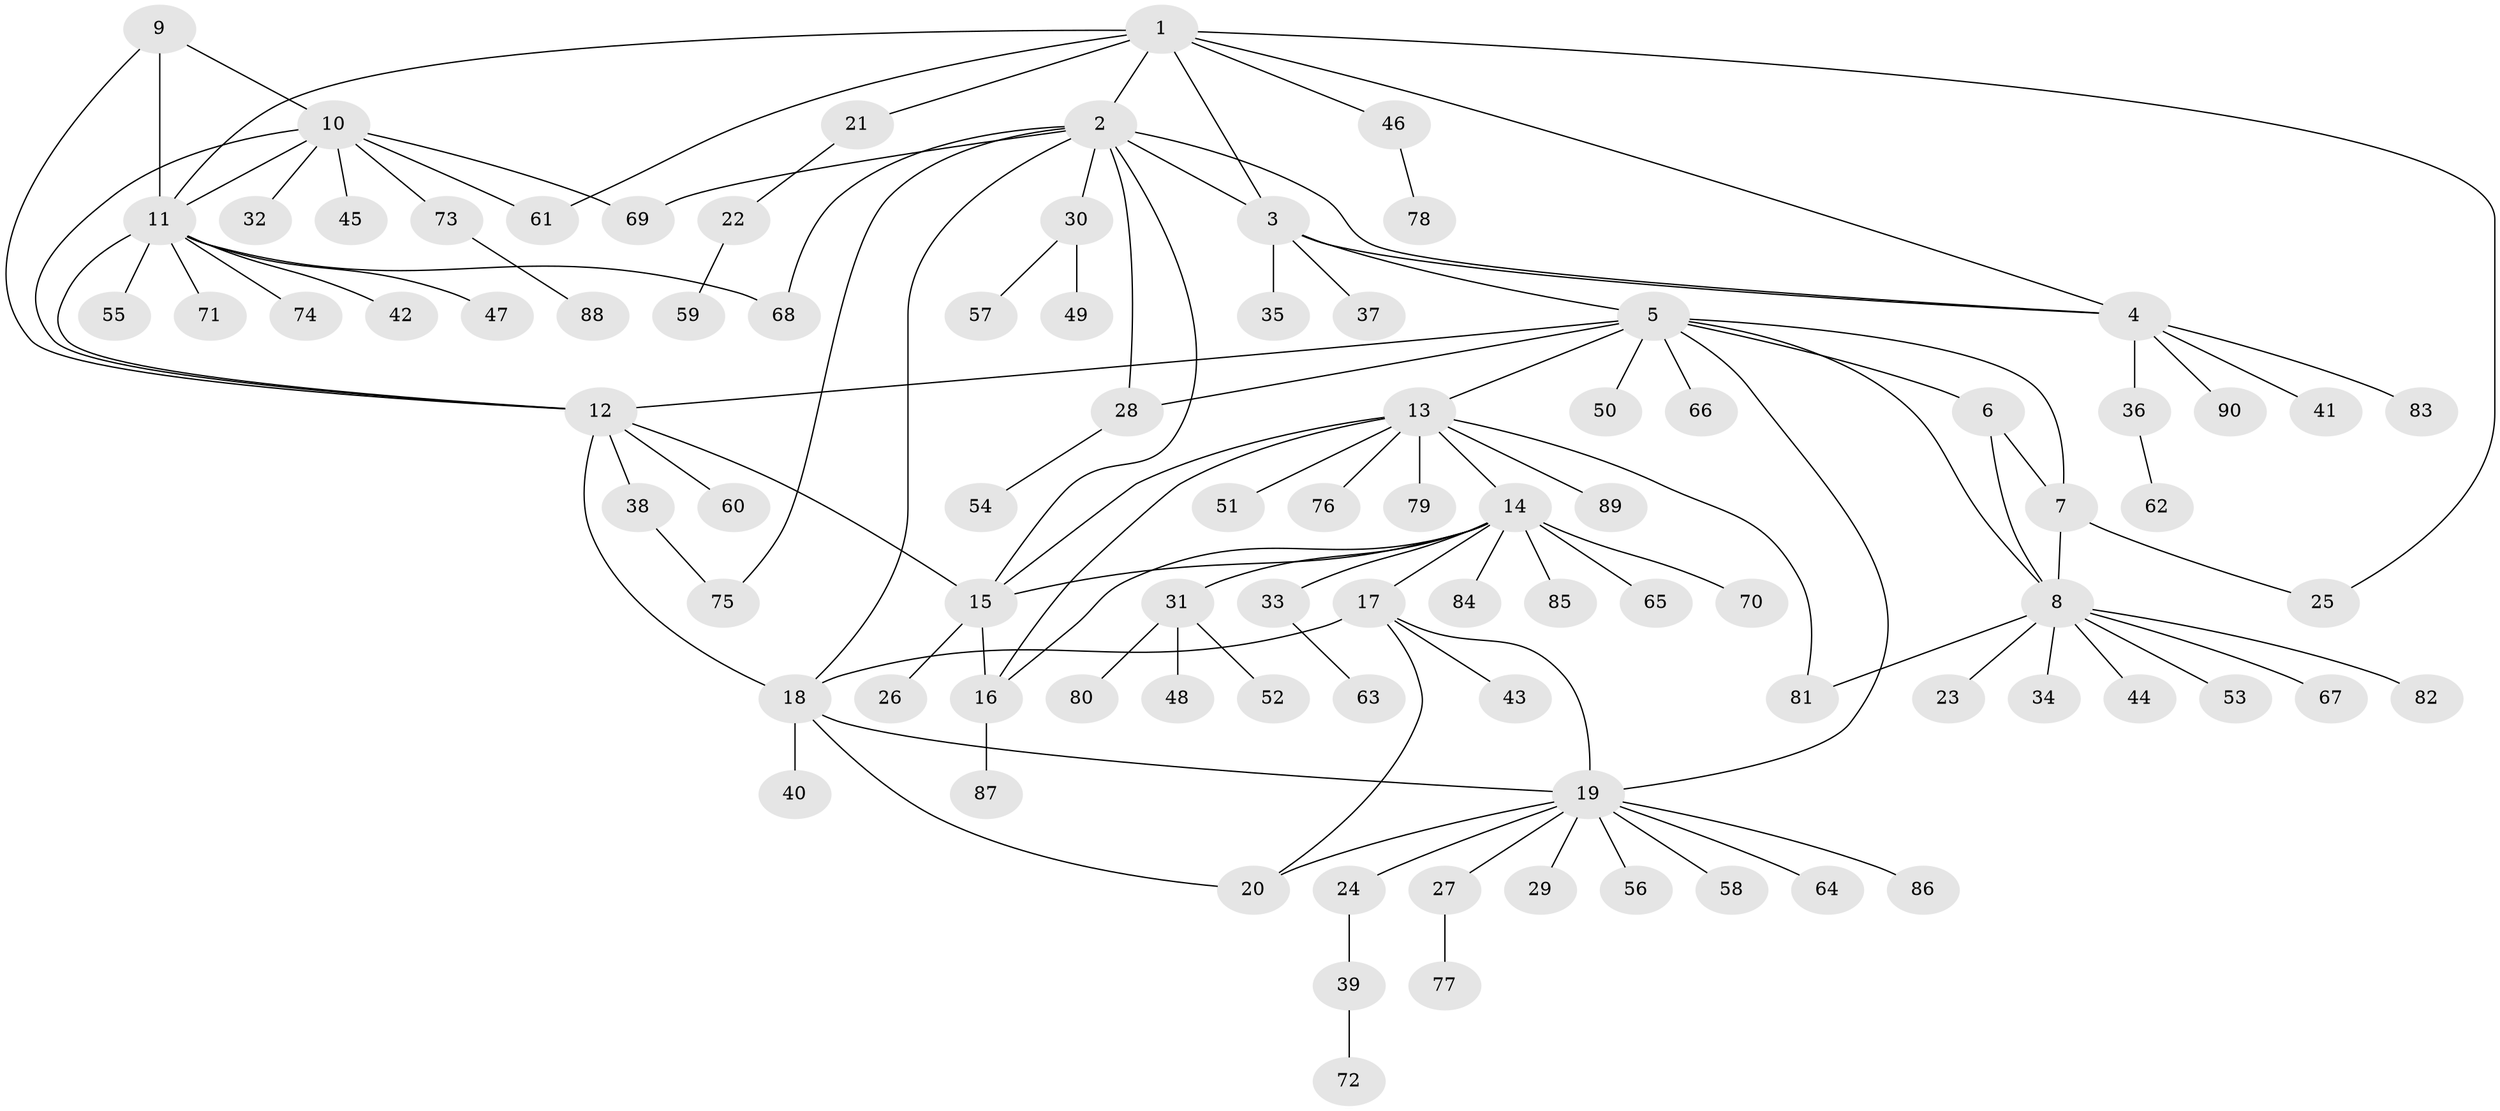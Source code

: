 // coarse degree distribution, {8: 0.03076923076923077, 10: 0.03076923076923077, 5: 0.046153846153846156, 6: 0.015384615384615385, 9: 0.06153846153846154, 3: 0.07692307692307693, 4: 0.03076923076923077, 7: 0.03076923076923077, 2: 0.15384615384615385, 1: 0.5230769230769231}
// Generated by graph-tools (version 1.1) at 2025/52/03/04/25 22:52:37]
// undirected, 90 vertices, 117 edges
graph export_dot {
  node [color=gray90,style=filled];
  1;
  2;
  3;
  4;
  5;
  6;
  7;
  8;
  9;
  10;
  11;
  12;
  13;
  14;
  15;
  16;
  17;
  18;
  19;
  20;
  21;
  22;
  23;
  24;
  25;
  26;
  27;
  28;
  29;
  30;
  31;
  32;
  33;
  34;
  35;
  36;
  37;
  38;
  39;
  40;
  41;
  42;
  43;
  44;
  45;
  46;
  47;
  48;
  49;
  50;
  51;
  52;
  53;
  54;
  55;
  56;
  57;
  58;
  59;
  60;
  61;
  62;
  63;
  64;
  65;
  66;
  67;
  68;
  69;
  70;
  71;
  72;
  73;
  74;
  75;
  76;
  77;
  78;
  79;
  80;
  81;
  82;
  83;
  84;
  85;
  86;
  87;
  88;
  89;
  90;
  1 -- 2;
  1 -- 3;
  1 -- 4;
  1 -- 11;
  1 -- 21;
  1 -- 25;
  1 -- 46;
  1 -- 61;
  2 -- 3;
  2 -- 4;
  2 -- 15;
  2 -- 18;
  2 -- 28;
  2 -- 30;
  2 -- 68;
  2 -- 69;
  2 -- 75;
  3 -- 4;
  3 -- 5;
  3 -- 35;
  3 -- 37;
  4 -- 36;
  4 -- 41;
  4 -- 83;
  4 -- 90;
  5 -- 6;
  5 -- 7;
  5 -- 8;
  5 -- 12;
  5 -- 13;
  5 -- 19;
  5 -- 28;
  5 -- 50;
  5 -- 66;
  6 -- 7;
  6 -- 8;
  7 -- 8;
  7 -- 25;
  8 -- 23;
  8 -- 34;
  8 -- 44;
  8 -- 53;
  8 -- 67;
  8 -- 81;
  8 -- 82;
  9 -- 10;
  9 -- 11;
  9 -- 12;
  10 -- 11;
  10 -- 12;
  10 -- 32;
  10 -- 45;
  10 -- 61;
  10 -- 69;
  10 -- 73;
  11 -- 12;
  11 -- 42;
  11 -- 47;
  11 -- 55;
  11 -- 68;
  11 -- 71;
  11 -- 74;
  12 -- 15;
  12 -- 18;
  12 -- 38;
  12 -- 60;
  13 -- 14;
  13 -- 15;
  13 -- 16;
  13 -- 51;
  13 -- 76;
  13 -- 79;
  13 -- 81;
  13 -- 89;
  14 -- 15;
  14 -- 16;
  14 -- 17;
  14 -- 31;
  14 -- 33;
  14 -- 65;
  14 -- 70;
  14 -- 84;
  14 -- 85;
  15 -- 16;
  15 -- 26;
  16 -- 87;
  17 -- 18;
  17 -- 19;
  17 -- 20;
  17 -- 43;
  18 -- 19;
  18 -- 20;
  18 -- 40;
  19 -- 20;
  19 -- 24;
  19 -- 27;
  19 -- 29;
  19 -- 56;
  19 -- 58;
  19 -- 64;
  19 -- 86;
  21 -- 22;
  22 -- 59;
  24 -- 39;
  27 -- 77;
  28 -- 54;
  30 -- 49;
  30 -- 57;
  31 -- 48;
  31 -- 52;
  31 -- 80;
  33 -- 63;
  36 -- 62;
  38 -- 75;
  39 -- 72;
  46 -- 78;
  73 -- 88;
}
